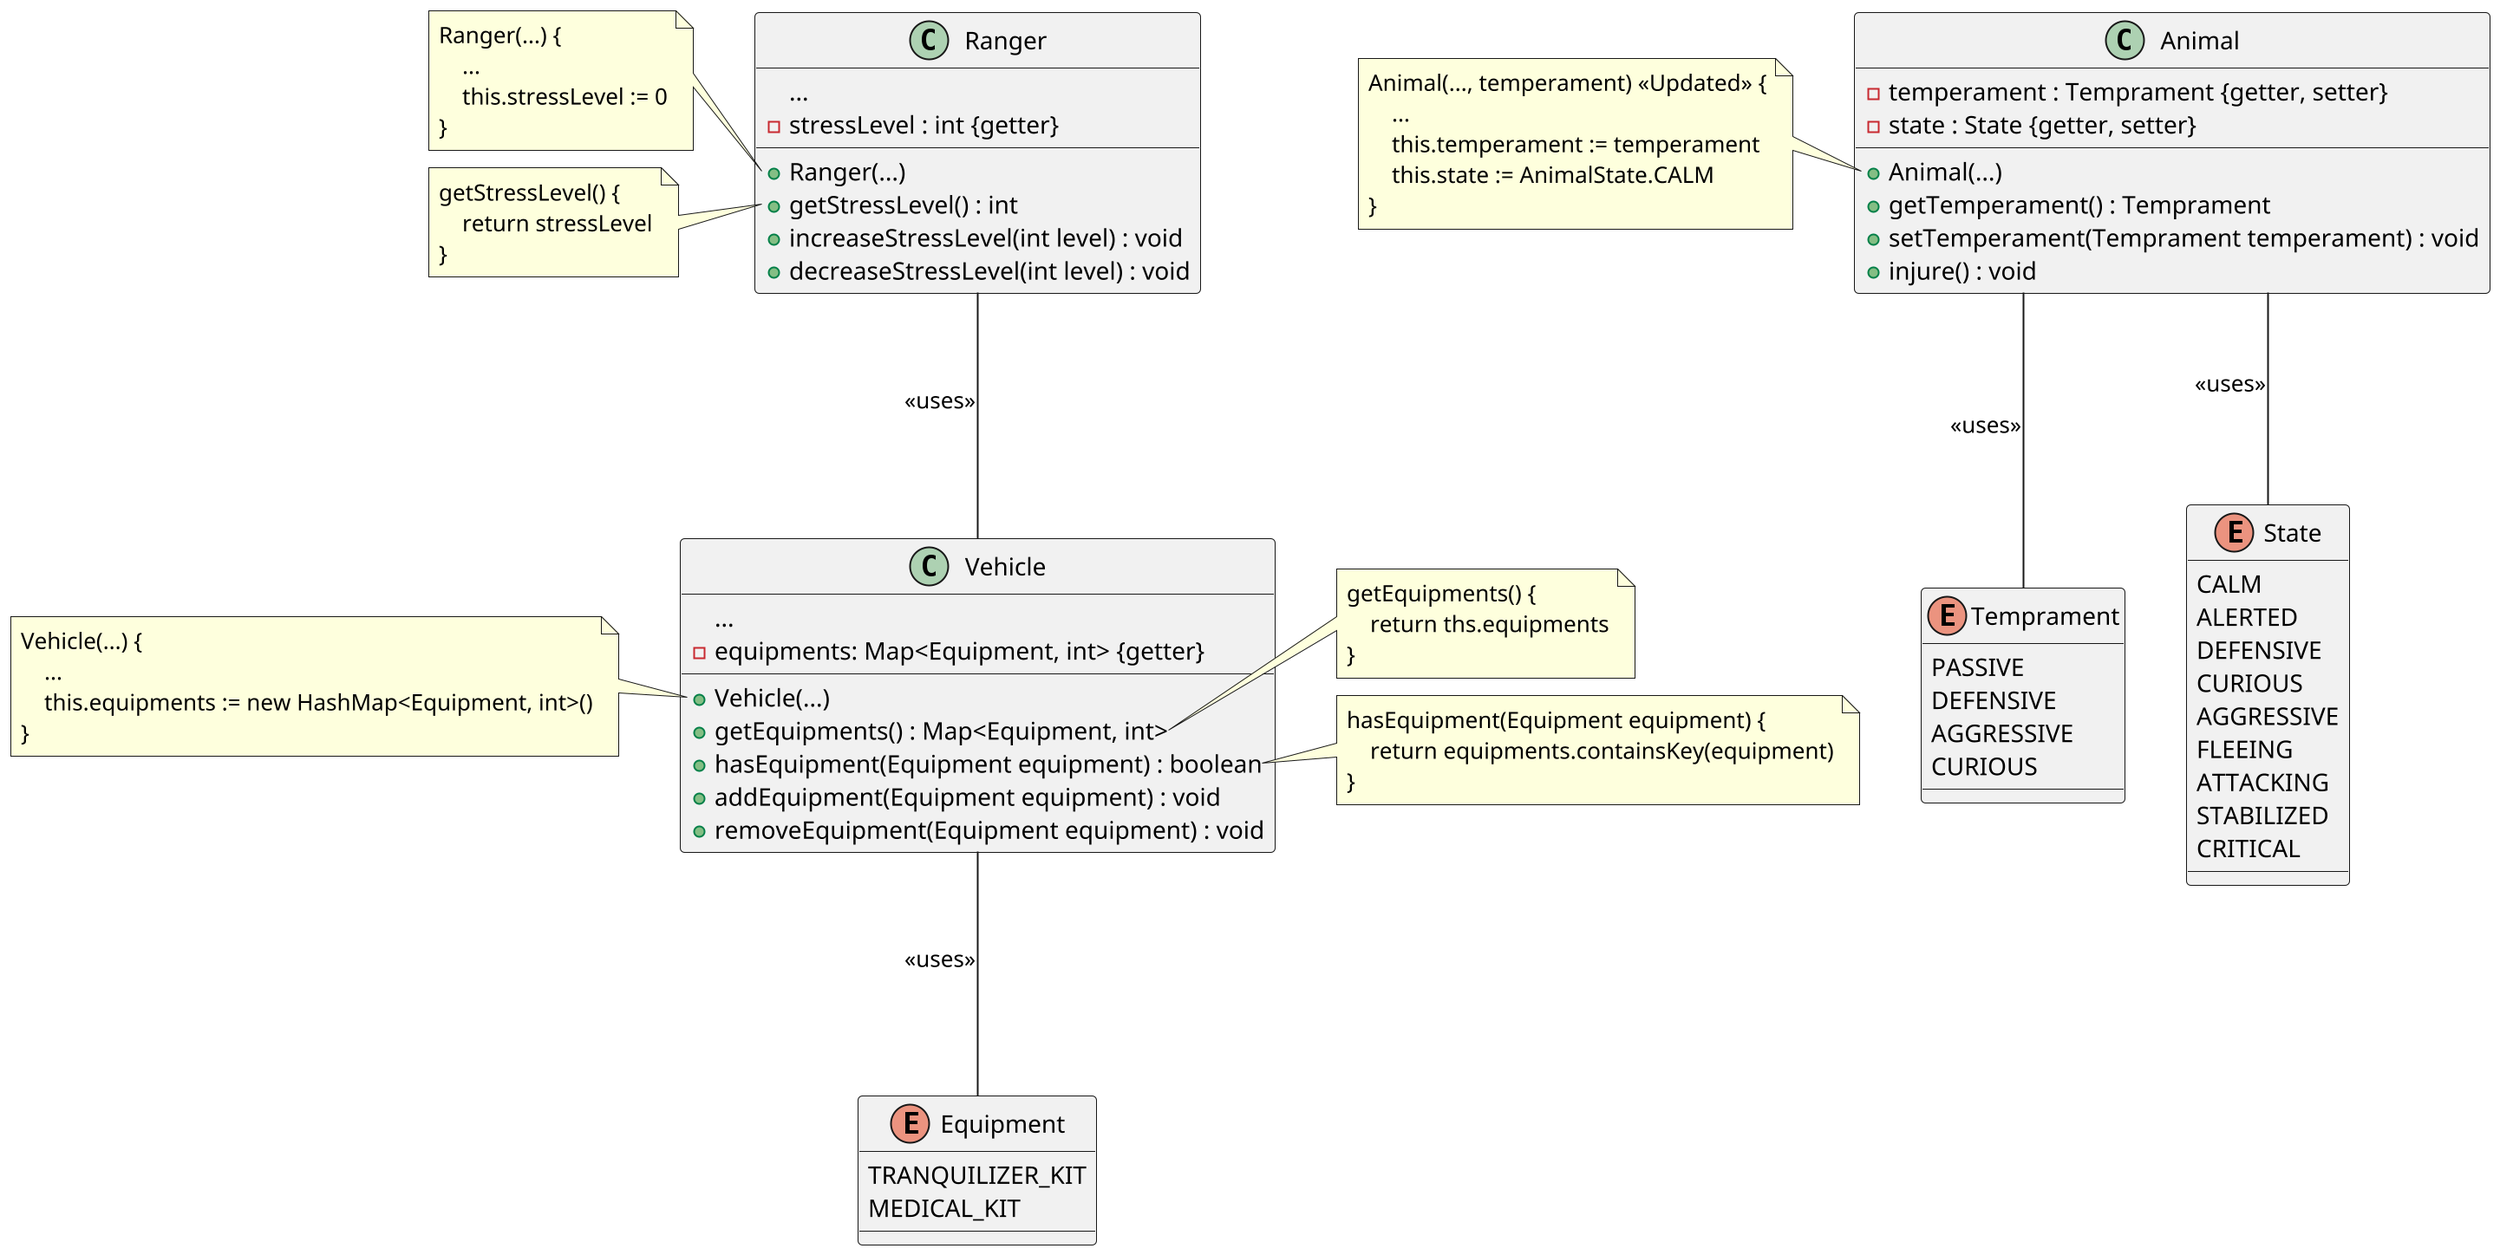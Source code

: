 @startuml Class Diagram 1
scale 2

skinparam linetype ortho

class Ranger {
    ...
    -stressLevel : int {getter}

    +Ranger(...)
    +getStressLevel() : int
    +increaseStressLevel(int level) : void
    +decreaseStressLevel(int level) : void
}

note left of Ranger::Ranger
    Ranger(...) {
        ...
        this.stressLevel := 0
    }
end note

note left of Ranger::getStressLevel
    getStressLevel() {
        return stressLevel
    }
end note

enum Temprament {
    PASSIVE
    DEFENSIVE
    AGGRESSIVE
    CURIOUS
}

enum State {
    CALM
    ALERTED
    DEFENSIVE
    CURIOUS
    AGGRESSIVE
    FLEEING
    ATTACKING
    STABILIZED
    CRITICAL
}

class Animal {
    -temperament : Temprament {getter, setter}
    -state : State {getter, setter}

    +Animal(...)
    +getTemperament() : Temprament
    +setTemperament(Temprament temperament) : void
    +injure() : void
}

note left of Animal::Animal
    Animal(..., temperament) <<Updated>> {
        ...
        this.temperament := temperament
        this.state := AnimalState.CALM
    }
end note

enum Equipment {
    TRANQUILIZER_KIT
    MEDICAL_KIT
}

class Vehicle {
    ...
    -equipments: Map<Equipment, int> {getter}

    +Vehicle(...)
    +getEquipments() : Map<Equipment, int>
    +hasEquipment(Equipment equipment) : boolean
    +addEquipment(Equipment equipment) : void
    +removeEquipment(Equipment equipment) : void
}

note left of Vehicle::Vehicle
    Vehicle(...) {
        ...
        this.equipments := new HashMap<Equipment, int>()
    }
end note

note right of Vehicle::getEquipments
    getEquipments() {
        return ths.equipments
    }
end note

note right of Vehicle::hasEquipment
    hasEquipment(Equipment equipment) {
        return equipments.containsKey(equipment)
    }
end note

Animal --- Temprament : <<uses>>
Animal --- State : <<uses>>

Vehicle --- Equipment : <<uses>>
Ranger --- Vehicle : <<uses>>

@enduml